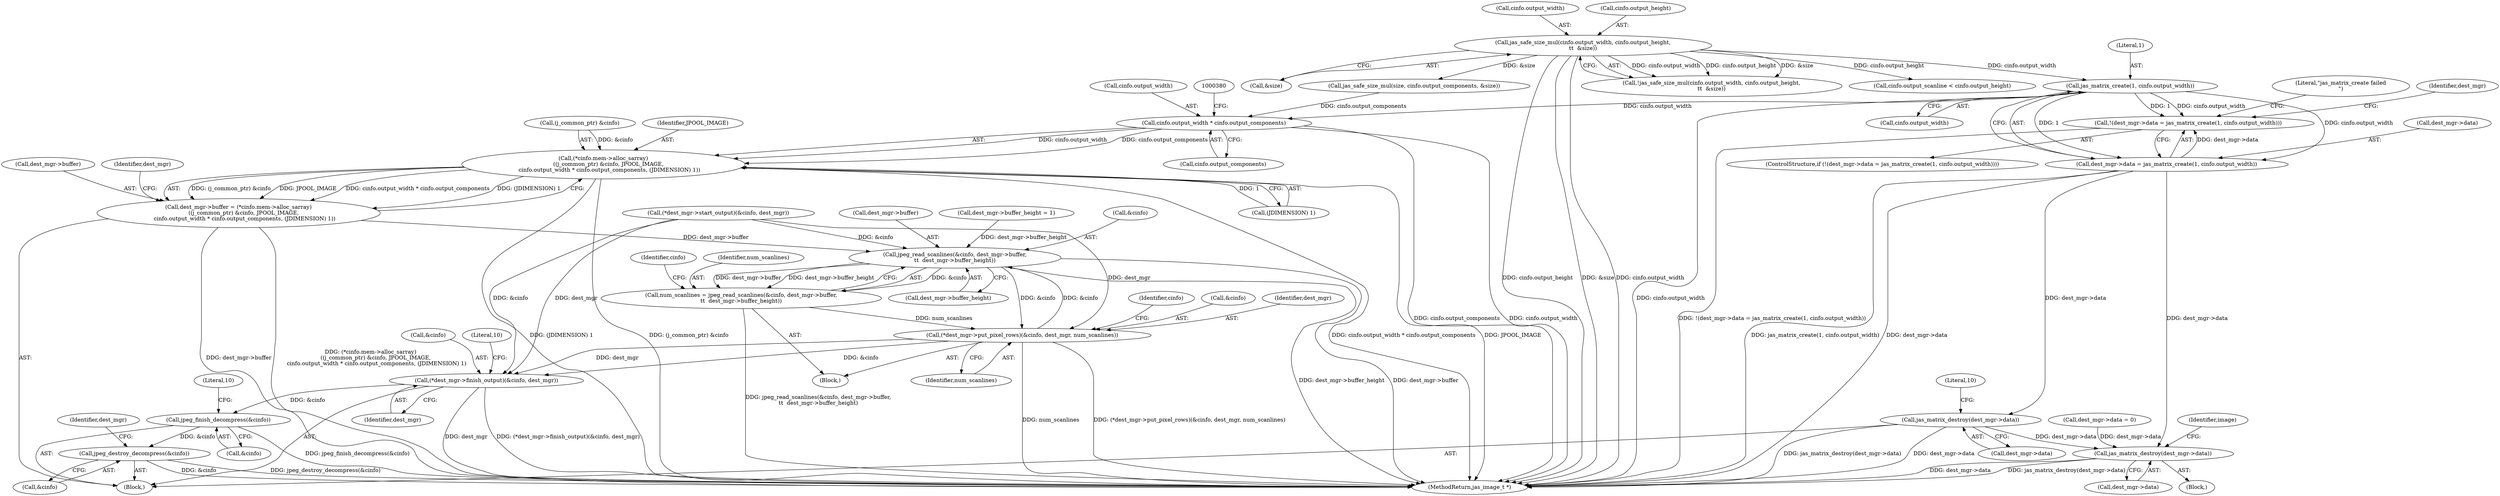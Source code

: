 digraph "0_jasper_d42b2388f7f8e0332c846675133acea151fc557a_40@API" {
"1000338" [label="(Call,jas_matrix_create(1, cinfo.output_width))"];
"1000287" [label="(Call,jas_safe_size_mul(cinfo.output_width, cinfo.output_height,\n\t\t  &size))"];
"1000333" [label="(Call,!(dest_mgr->data = jas_matrix_create(1, cinfo.output_width)))"];
"1000334" [label="(Call,dest_mgr->data = jas_matrix_create(1, cinfo.output_width))"];
"1000443" [label="(Call,jas_matrix_destroy(dest_mgr->data))"];
"1000473" [label="(Call,jas_matrix_destroy(dest_mgr->data))"];
"1000372" [label="(Call,cinfo.output_width * cinfo.output_components)"];
"1000366" [label="(Call,(*cinfo.mem->alloc_sarray)\n      ((j_common_ptr) &cinfo, JPOOL_IMAGE,\n       cinfo.output_width * cinfo.output_components, (JDIMENSION) 1))"];
"1000362" [label="(Call,dest_mgr->buffer = (*cinfo.mem->alloc_sarray)\n      ((j_common_ptr) &cinfo, JPOOL_IMAGE,\n       cinfo.output_width * cinfo.output_components, (JDIMENSION) 1))"];
"1000407" [label="(Call,jpeg_read_scanlines(&cinfo, dest_mgr->buffer,\n\t\t  dest_mgr->buffer_height))"];
"1000405" [label="(Call,num_scanlines = jpeg_read_scanlines(&cinfo, dest_mgr->buffer,\n\t\t  dest_mgr->buffer_height))"];
"1000416" [label="(Call,(*dest_mgr->put_pixel_rows)(&cinfo, dest_mgr, num_scanlines))"];
"1000421" [label="(Call,(*dest_mgr->finish_output)(&cinfo, dest_mgr))"];
"1000431" [label="(Call,jpeg_finish_decompress(&cinfo))"];
"1000440" [label="(Call,jpeg_destroy_decompress(&cinfo))"];
"1000413" [label="(Call,dest_mgr->buffer_height)"];
"1000431" [label="(Call,jpeg_finish_decompress(&cinfo))"];
"1000407" [label="(Call,jpeg_read_scanlines(&cinfo, dest_mgr->buffer,\n\t\t  dest_mgr->buffer_height))"];
"1000294" [label="(Call,&size)"];
"1000363" [label="(Call,dest_mgr->buffer)"];
"1000404" [label="(Block,)"];
"1000384" [label="(Identifier,dest_mgr)"];
"1000345" [label="(Literal,\"jas_matrix_create failed\n\")"];
"1000448" [label="(Literal,10)"];
"1000349" [label="(Identifier,dest_mgr)"];
"1000418" [label="(Identifier,cinfo)"];
"1000399" [label="(Identifier,cinfo)"];
"1000335" [label="(Call,dest_mgr->data)"];
"1000422" [label="(Call,&cinfo)"];
"1000376" [label="(Call,cinfo.output_components)"];
"1000417" [label="(Call,&cinfo)"];
"1000432" [label="(Call,&cinfo)"];
"1000367" [label="(Call,(j_common_ptr) &cinfo)"];
"1000297" [label="(Call,jas_safe_size_mul(size, cinfo.output_components, &size))"];
"1000339" [label="(Literal,1)"];
"1000420" [label="(Identifier,num_scanlines)"];
"1000419" [label="(Identifier,dest_mgr)"];
"1000366" [label="(Call,(*cinfo.mem->alloc_sarray)\n      ((j_common_ptr) &cinfo, JPOOL_IMAGE,\n       cinfo.output_width * cinfo.output_components, (JDIMENSION) 1))"];
"1000372" [label="(Call,cinfo.output_width * cinfo.output_components)"];
"1000445" [label="(Identifier,dest_mgr)"];
"1000478" [label="(Identifier,image)"];
"1000410" [label="(Call,dest_mgr->buffer)"];
"1000362" [label="(Call,dest_mgr->buffer = (*cinfo.mem->alloc_sarray)\n      ((j_common_ptr) &cinfo, JPOOL_IMAGE,\n       cinfo.output_width * cinfo.output_components, (JDIMENSION) 1))"];
"1000406" [label="(Identifier,num_scanlines)"];
"1000444" [label="(Call,dest_mgr->data)"];
"1000287" [label="(Call,jas_safe_size_mul(cinfo.output_width, cinfo.output_height,\n\t\t  &size))"];
"1000416" [label="(Call,(*dest_mgr->put_pixel_rows)(&cinfo, dest_mgr, num_scanlines))"];
"1000338" [label="(Call,jas_matrix_create(1, cinfo.output_width))"];
"1000379" [label="(Call,(JDIMENSION) 1)"];
"1000426" [label="(Literal,10)"];
"1000371" [label="(Identifier,JPOOL_IMAGE)"];
"1000332" [label="(ControlStructure,if (!(dest_mgr->data = jas_matrix_create(1, cinfo.output_width))))"];
"1000440" [label="(Call,jpeg_destroy_decompress(&cinfo))"];
"1000443" [label="(Call,jas_matrix_destroy(dest_mgr->data))"];
"1000489" [label="(MethodReturn,jas_image_t *)"];
"1000286" [label="(Call,!jas_safe_size_mul(cinfo.output_width, cinfo.output_height,\n\t\t  &size))"];
"1000373" [label="(Call,cinfo.output_width)"];
"1000435" [label="(Literal,10)"];
"1000288" [label="(Call,cinfo.output_width)"];
"1000382" [label="(Call,dest_mgr->buffer_height = 1)"];
"1000424" [label="(Identifier,dest_mgr)"];
"1000441" [label="(Call,&cinfo)"];
"1000397" [label="(Call,cinfo.output_scanline < cinfo.output_height)"];
"1000408" [label="(Call,&cinfo)"];
"1000112" [label="(Block,)"];
"1000291" [label="(Call,cinfo.output_height)"];
"1000421" [label="(Call,(*dest_mgr->finish_output)(&cinfo, dest_mgr))"];
"1000333" [label="(Call,!(dest_mgr->data = jas_matrix_create(1, cinfo.output_width)))"];
"1000473" [label="(Call,jas_matrix_destroy(dest_mgr->data))"];
"1000405" [label="(Call,num_scanlines = jpeg_read_scanlines(&cinfo, dest_mgr->buffer,\n\t\t  dest_mgr->buffer_height))"];
"1000334" [label="(Call,dest_mgr->data = jas_matrix_create(1, cinfo.output_width))"];
"1000392" [label="(Call,(*dest_mgr->start_output)(&cinfo, dest_mgr))"];
"1000145" [label="(Call,dest_mgr->data = 0)"];
"1000472" [label="(Block,)"];
"1000474" [label="(Call,dest_mgr->data)"];
"1000340" [label="(Call,cinfo.output_width)"];
"1000338" -> "1000334"  [label="AST: "];
"1000338" -> "1000340"  [label="CFG: "];
"1000339" -> "1000338"  [label="AST: "];
"1000340" -> "1000338"  [label="AST: "];
"1000334" -> "1000338"  [label="CFG: "];
"1000338" -> "1000489"  [label="DDG: cinfo.output_width"];
"1000338" -> "1000333"  [label="DDG: 1"];
"1000338" -> "1000333"  [label="DDG: cinfo.output_width"];
"1000338" -> "1000334"  [label="DDG: 1"];
"1000338" -> "1000334"  [label="DDG: cinfo.output_width"];
"1000287" -> "1000338"  [label="DDG: cinfo.output_width"];
"1000338" -> "1000372"  [label="DDG: cinfo.output_width"];
"1000287" -> "1000286"  [label="AST: "];
"1000287" -> "1000294"  [label="CFG: "];
"1000288" -> "1000287"  [label="AST: "];
"1000291" -> "1000287"  [label="AST: "];
"1000294" -> "1000287"  [label="AST: "];
"1000286" -> "1000287"  [label="CFG: "];
"1000287" -> "1000489"  [label="DDG: cinfo.output_height"];
"1000287" -> "1000489"  [label="DDG: &size"];
"1000287" -> "1000489"  [label="DDG: cinfo.output_width"];
"1000287" -> "1000286"  [label="DDG: cinfo.output_width"];
"1000287" -> "1000286"  [label="DDG: cinfo.output_height"];
"1000287" -> "1000286"  [label="DDG: &size"];
"1000287" -> "1000297"  [label="DDG: &size"];
"1000287" -> "1000397"  [label="DDG: cinfo.output_height"];
"1000333" -> "1000332"  [label="AST: "];
"1000333" -> "1000334"  [label="CFG: "];
"1000334" -> "1000333"  [label="AST: "];
"1000345" -> "1000333"  [label="CFG: "];
"1000349" -> "1000333"  [label="CFG: "];
"1000333" -> "1000489"  [label="DDG: !(dest_mgr->data = jas_matrix_create(1, cinfo.output_width))"];
"1000334" -> "1000333"  [label="DDG: dest_mgr->data"];
"1000335" -> "1000334"  [label="AST: "];
"1000334" -> "1000489"  [label="DDG: jas_matrix_create(1, cinfo.output_width)"];
"1000334" -> "1000489"  [label="DDG: dest_mgr->data"];
"1000334" -> "1000443"  [label="DDG: dest_mgr->data"];
"1000334" -> "1000473"  [label="DDG: dest_mgr->data"];
"1000443" -> "1000112"  [label="AST: "];
"1000443" -> "1000444"  [label="CFG: "];
"1000444" -> "1000443"  [label="AST: "];
"1000448" -> "1000443"  [label="CFG: "];
"1000443" -> "1000489"  [label="DDG: jas_matrix_destroy(dest_mgr->data)"];
"1000443" -> "1000489"  [label="DDG: dest_mgr->data"];
"1000443" -> "1000473"  [label="DDG: dest_mgr->data"];
"1000473" -> "1000472"  [label="AST: "];
"1000473" -> "1000474"  [label="CFG: "];
"1000474" -> "1000473"  [label="AST: "];
"1000478" -> "1000473"  [label="CFG: "];
"1000473" -> "1000489"  [label="DDG: dest_mgr->data"];
"1000473" -> "1000489"  [label="DDG: jas_matrix_destroy(dest_mgr->data)"];
"1000145" -> "1000473"  [label="DDG: dest_mgr->data"];
"1000372" -> "1000366"  [label="AST: "];
"1000372" -> "1000376"  [label="CFG: "];
"1000373" -> "1000372"  [label="AST: "];
"1000376" -> "1000372"  [label="AST: "];
"1000380" -> "1000372"  [label="CFG: "];
"1000372" -> "1000489"  [label="DDG: cinfo.output_components"];
"1000372" -> "1000489"  [label="DDG: cinfo.output_width"];
"1000372" -> "1000366"  [label="DDG: cinfo.output_width"];
"1000372" -> "1000366"  [label="DDG: cinfo.output_components"];
"1000297" -> "1000372"  [label="DDG: cinfo.output_components"];
"1000366" -> "1000362"  [label="AST: "];
"1000366" -> "1000379"  [label="CFG: "];
"1000367" -> "1000366"  [label="AST: "];
"1000371" -> "1000366"  [label="AST: "];
"1000379" -> "1000366"  [label="AST: "];
"1000362" -> "1000366"  [label="CFG: "];
"1000366" -> "1000489"  [label="DDG: (JDIMENSION) 1"];
"1000366" -> "1000489"  [label="DDG: (j_common_ptr) &cinfo"];
"1000366" -> "1000489"  [label="DDG: cinfo.output_width * cinfo.output_components"];
"1000366" -> "1000489"  [label="DDG: JPOOL_IMAGE"];
"1000366" -> "1000362"  [label="DDG: (j_common_ptr) &cinfo"];
"1000366" -> "1000362"  [label="DDG: JPOOL_IMAGE"];
"1000366" -> "1000362"  [label="DDG: cinfo.output_width * cinfo.output_components"];
"1000366" -> "1000362"  [label="DDG: (JDIMENSION) 1"];
"1000367" -> "1000366"  [label="DDG: &cinfo"];
"1000379" -> "1000366"  [label="DDG: 1"];
"1000362" -> "1000112"  [label="AST: "];
"1000363" -> "1000362"  [label="AST: "];
"1000384" -> "1000362"  [label="CFG: "];
"1000362" -> "1000489"  [label="DDG: (*cinfo.mem->alloc_sarray)\n      ((j_common_ptr) &cinfo, JPOOL_IMAGE,\n       cinfo.output_width * cinfo.output_components, (JDIMENSION) 1)"];
"1000362" -> "1000489"  [label="DDG: dest_mgr->buffer"];
"1000362" -> "1000407"  [label="DDG: dest_mgr->buffer"];
"1000407" -> "1000405"  [label="AST: "];
"1000407" -> "1000413"  [label="CFG: "];
"1000408" -> "1000407"  [label="AST: "];
"1000410" -> "1000407"  [label="AST: "];
"1000413" -> "1000407"  [label="AST: "];
"1000405" -> "1000407"  [label="CFG: "];
"1000407" -> "1000489"  [label="DDG: dest_mgr->buffer_height"];
"1000407" -> "1000489"  [label="DDG: dest_mgr->buffer"];
"1000407" -> "1000405"  [label="DDG: &cinfo"];
"1000407" -> "1000405"  [label="DDG: dest_mgr->buffer"];
"1000407" -> "1000405"  [label="DDG: dest_mgr->buffer_height"];
"1000392" -> "1000407"  [label="DDG: &cinfo"];
"1000416" -> "1000407"  [label="DDG: &cinfo"];
"1000382" -> "1000407"  [label="DDG: dest_mgr->buffer_height"];
"1000407" -> "1000416"  [label="DDG: &cinfo"];
"1000405" -> "1000404"  [label="AST: "];
"1000406" -> "1000405"  [label="AST: "];
"1000418" -> "1000405"  [label="CFG: "];
"1000405" -> "1000489"  [label="DDG: jpeg_read_scanlines(&cinfo, dest_mgr->buffer,\n\t\t  dest_mgr->buffer_height)"];
"1000405" -> "1000416"  [label="DDG: num_scanlines"];
"1000416" -> "1000404"  [label="AST: "];
"1000416" -> "1000420"  [label="CFG: "];
"1000417" -> "1000416"  [label="AST: "];
"1000419" -> "1000416"  [label="AST: "];
"1000420" -> "1000416"  [label="AST: "];
"1000399" -> "1000416"  [label="CFG: "];
"1000416" -> "1000489"  [label="DDG: num_scanlines"];
"1000416" -> "1000489"  [label="DDG: (*dest_mgr->put_pixel_rows)(&cinfo, dest_mgr, num_scanlines)"];
"1000392" -> "1000416"  [label="DDG: dest_mgr"];
"1000416" -> "1000421"  [label="DDG: &cinfo"];
"1000416" -> "1000421"  [label="DDG: dest_mgr"];
"1000421" -> "1000112"  [label="AST: "];
"1000421" -> "1000424"  [label="CFG: "];
"1000422" -> "1000421"  [label="AST: "];
"1000424" -> "1000421"  [label="AST: "];
"1000426" -> "1000421"  [label="CFG: "];
"1000421" -> "1000489"  [label="DDG: dest_mgr"];
"1000421" -> "1000489"  [label="DDG: (*dest_mgr->finish_output)(&cinfo, dest_mgr)"];
"1000392" -> "1000421"  [label="DDG: &cinfo"];
"1000392" -> "1000421"  [label="DDG: dest_mgr"];
"1000421" -> "1000431"  [label="DDG: &cinfo"];
"1000431" -> "1000112"  [label="AST: "];
"1000431" -> "1000432"  [label="CFG: "];
"1000432" -> "1000431"  [label="AST: "];
"1000435" -> "1000431"  [label="CFG: "];
"1000431" -> "1000489"  [label="DDG: jpeg_finish_decompress(&cinfo)"];
"1000431" -> "1000440"  [label="DDG: &cinfo"];
"1000440" -> "1000112"  [label="AST: "];
"1000440" -> "1000441"  [label="CFG: "];
"1000441" -> "1000440"  [label="AST: "];
"1000445" -> "1000440"  [label="CFG: "];
"1000440" -> "1000489"  [label="DDG: jpeg_destroy_decompress(&cinfo)"];
"1000440" -> "1000489"  [label="DDG: &cinfo"];
}
